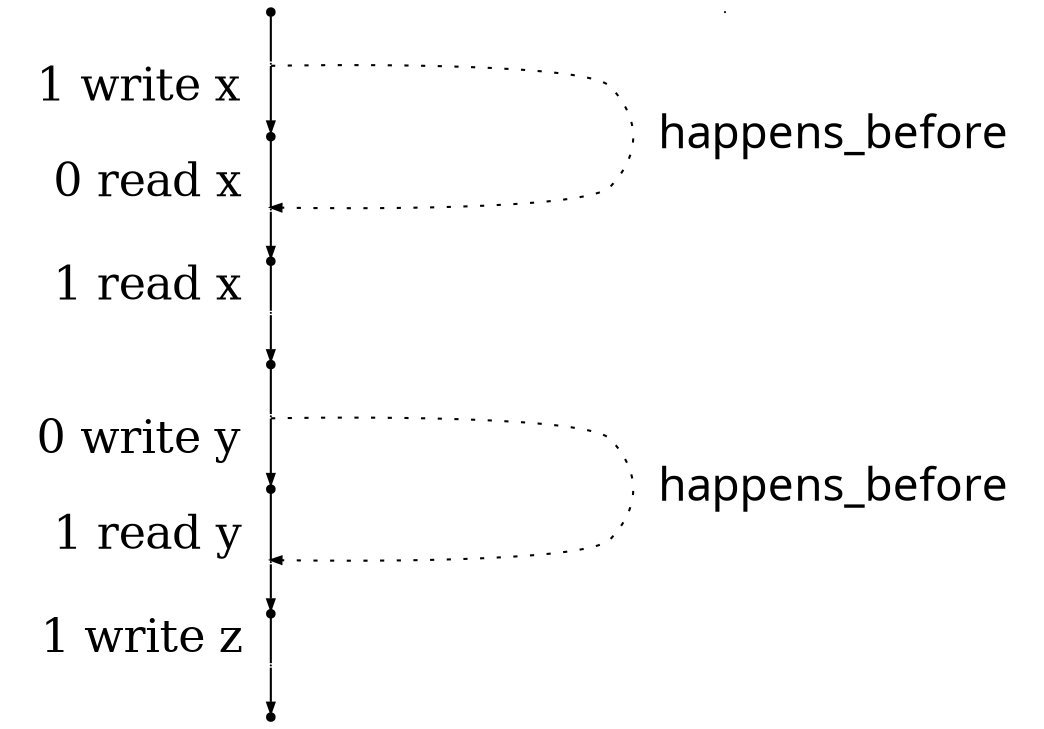 digraph "" {
	graph [directed=True,
		dpi=300,
		forcelabels=True,
		nodesep=3,
		ordering=out,
		rankdir=TB,
		ranksep=0.3,
		"strict"=False
	];
	node [color=black,
		fillcolor=black,
		fixedsize=true,
		fontsize=22,
		height=.05,
		label="\N",
		shape=point,
		style=filled,
		width=.05
	];
	edge [arrowsize=0.5,
		color=black,
		fontname="Ubuntu Code",
		fontsize=22,
		penwidth=1,
		weight=100
	];
	s	 [label=""];
	"_instr_s.1"	 [width=0,
		xlabel="  1 write x  "];
	s -> "_instr_s.1"	 [dir=none];
	_instr_s	 [width=0];
	"s.1"	 [label=""];
	"_instr_s.1.0"	 [width=0,
		xlabel="  0 read x  "];
	"s.1" -> "_instr_s.1.0"	 [dir=none];
	"_instr_s.1" -> "s.1";
	"_instr_s.1" -> "_instr_s.1.0"	 [label="  happens_before  ",
		style=dotted,
		weight=0];
	"s.1.0"	 [label=""];
	"_instr_s.1.0.1"	 [width=0,
		xlabel="  1 read x  "];
	"s.1.0" -> "_instr_s.1.0.1"	 [dir=none];
	"_instr_s.1.0" -> "s.1.0";
	"s.1.0.1"	 [label=""];
	"_instr_s.1.0.1.0"	 [width=0,
		xlabel="  0 write y  "];
	"s.1.0.1" -> "_instr_s.1.0.1.0"	 [dir=none];
	"_instr_s.1.0.1" -> "s.1.0.1";
	"s.1.0.1.0"	 [label=""];
	"_instr_s.1.0.1.0.1"	 [width=0,
		xlabel="  1 read y  "];
	"s.1.0.1.0" -> "_instr_s.1.0.1.0.1"	 [dir=none];
	"_instr_s.1.0.1.0" -> "s.1.0.1.0";
	"_instr_s.1.0.1.0" -> "_instr_s.1.0.1.0.1"	 [label="  happens_before  ",
		style=dotted,
		weight=0];
	"s.1.0.1.0.1"	 [label=""];
	"_instr_s.1.0.1.0.1.1"	 [width=0,
		xlabel="  1 write z  "];
	"s.1.0.1.0.1" -> "_instr_s.1.0.1.0.1.1"	 [dir=none];
	"_instr_s.1.0.1.0.1" -> "s.1.0.1.0.1";
	"s.1.0.1.0.1.1"	 [label=""];
	"_instr_s.1.0.1.0.1.1" -> "s.1.0.1.0.1.1";
}
